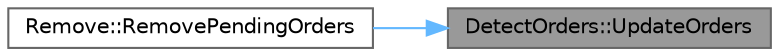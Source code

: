 digraph "DetectOrders::UpdateOrders"
{
 // LATEX_PDF_SIZE
  bgcolor="transparent";
  edge [fontname=Helvetica,fontsize=10,labelfontname=Helvetica,labelfontsize=10];
  node [fontname=Helvetica,fontsize=10,shape=box,height=0.2,width=0.4];
  rankdir="RL";
  Node1 [id="Node000001",label="DetectOrders::UpdateOrders",height=0.2,width=0.4,color="gray40", fillcolor="grey60", style="filled", fontcolor="black",tooltip="Updates the orders by collecting valid order tickets."];
  Node1 -> Node2 [id="edge1_Node000001_Node000002",dir="back",color="steelblue1",style="solid",tooltip=" "];
  Node2 [id="Node000002",label="Remove::RemovePendingOrders",height=0.2,width=0.4,color="grey40", fillcolor="white", style="filled",URL="$class_remove.html#af7f887717fe37d6b37d5d284c3f9ff94",tooltip="Removes all pending orders."];
}
